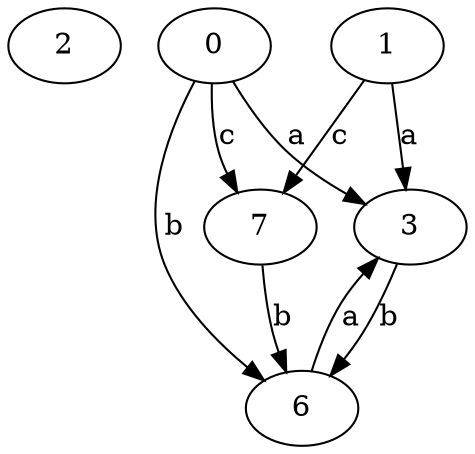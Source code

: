 strict digraph  {
2;
3;
0;
1;
6;
7;
3 -> 6  [label=b];
0 -> 3  [label=a];
0 -> 6  [label=b];
0 -> 7  [label=c];
1 -> 3  [label=a];
1 -> 7  [label=c];
6 -> 3  [label=a];
7 -> 6  [label=b];
}

